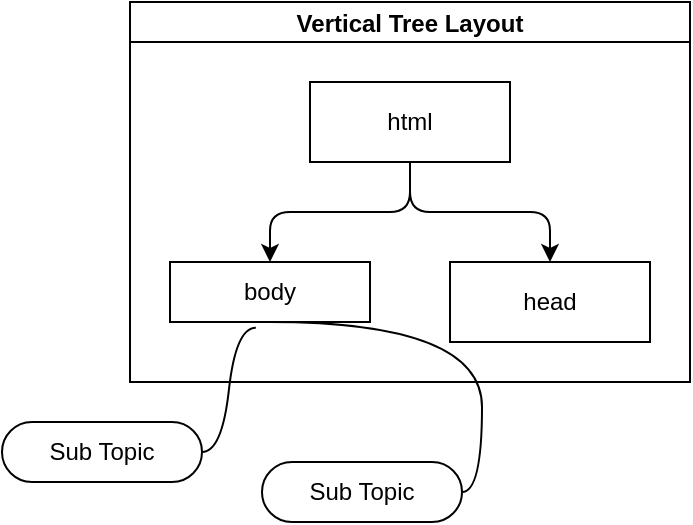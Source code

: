 <mxfile>
    <diagram id="tBgHKCrQyd7WPeu11BJc" name="Página-1">
        <mxGraphModel dx="799" dy="497" grid="1" gridSize="10" guides="1" tooltips="1" connect="1" arrows="1" fold="1" page="1" pageScale="1" pageWidth="827" pageHeight="1169" math="0" shadow="0">
            <root>
                <mxCell id="0"/>
                <mxCell id="1" parent="0"/>
                <mxCell id="2" value="Vertical Tree Layout" style="swimlane;startSize=20;horizontal=1;childLayout=treeLayout;horizontalTree=0;resizable=0;containerType=tree;fontSize=12;" vertex="1" parent="1">
                    <mxGeometry x="274" y="100" width="280" height="190" as="geometry"/>
                </mxCell>
                <mxCell id="3" value="html" style="whiteSpace=wrap;html=1;" vertex="1" parent="2">
                    <mxGeometry x="90" y="40" width="100" height="40" as="geometry"/>
                </mxCell>
                <mxCell id="4" value="body" style="whiteSpace=wrap;html=1;" vertex="1" parent="2">
                    <mxGeometry x="20" y="130" width="100" height="30" as="geometry"/>
                </mxCell>
                <mxCell id="5" value="" style="edgeStyle=elbowEdgeStyle;elbow=vertical;html=1;rounded=1;curved=0;sourcePerimeterSpacing=0;targetPerimeterSpacing=0;startSize=6;endSize=6;" edge="1" parent="2" source="3" target="4">
                    <mxGeometry relative="1" as="geometry"/>
                </mxCell>
                <mxCell id="6" value="head" style="whiteSpace=wrap;html=1;" vertex="1" parent="2">
                    <mxGeometry x="160" y="130" width="100" height="40" as="geometry"/>
                </mxCell>
                <mxCell id="7" value="" style="edgeStyle=elbowEdgeStyle;elbow=vertical;html=1;rounded=1;curved=0;sourcePerimeterSpacing=0;targetPerimeterSpacing=0;startSize=6;endSize=6;" edge="1" parent="2" source="3" target="6">
                    <mxGeometry relative="1" as="geometry"/>
                </mxCell>
                <mxCell id="8" value="Sub Topic" style="whiteSpace=wrap;html=1;rounded=1;arcSize=50;align=center;verticalAlign=middle;strokeWidth=1;autosize=1;spacing=4;treeFolding=1;treeMoving=1;newEdgeStyle={&quot;edgeStyle&quot;:&quot;entityRelationEdgeStyle&quot;,&quot;startArrow&quot;:&quot;none&quot;,&quot;endArrow&quot;:&quot;none&quot;,&quot;segment&quot;:10,&quot;curved&quot;:1,&quot;sourcePerimeterSpacing&quot;:0,&quot;targetPerimeterSpacing&quot;:0};" vertex="1" parent="1">
                    <mxGeometry x="210" y="310" width="100" height="30" as="geometry"/>
                </mxCell>
                <mxCell id="9" value="" style="edgeStyle=entityRelationEdgeStyle;startArrow=none;endArrow=none;segment=10;curved=1;sourcePerimeterSpacing=0;targetPerimeterSpacing=0;exitX=0.429;exitY=1.095;exitDx=0;exitDy=0;exitPerimeter=0;" edge="1" target="8" parent="1" source="4">
                    <mxGeometry relative="1" as="geometry">
                        <mxPoint x="530" y="262" as="sourcePoint"/>
                    </mxGeometry>
                </mxCell>
                <mxCell id="10" value="Sub Topic" style="whiteSpace=wrap;html=1;rounded=1;arcSize=50;align=center;verticalAlign=middle;strokeWidth=1;autosize=1;spacing=4;treeFolding=1;treeMoving=1;newEdgeStyle={&quot;edgeStyle&quot;:&quot;entityRelationEdgeStyle&quot;,&quot;startArrow&quot;:&quot;none&quot;,&quot;endArrow&quot;:&quot;none&quot;,&quot;segment&quot;:10,&quot;curved&quot;:1,&quot;sourcePerimeterSpacing&quot;:0,&quot;targetPerimeterSpacing&quot;:0};" vertex="1" parent="1">
                    <mxGeometry x="340" y="330" width="100" height="30" as="geometry"/>
                </mxCell>
                <mxCell id="11" value="" style="edgeStyle=entityRelationEdgeStyle;startArrow=none;endArrow=none;segment=10;curved=1;sourcePerimeterSpacing=0;targetPerimeterSpacing=0;exitX=0.5;exitY=1;exitDx=0;exitDy=0;" edge="1" target="10" parent="1" source="4">
                    <mxGeometry relative="1" as="geometry">
                        <mxPoint x="530" y="232" as="sourcePoint"/>
                    </mxGeometry>
                </mxCell>
            </root>
        </mxGraphModel>
    </diagram>
</mxfile>